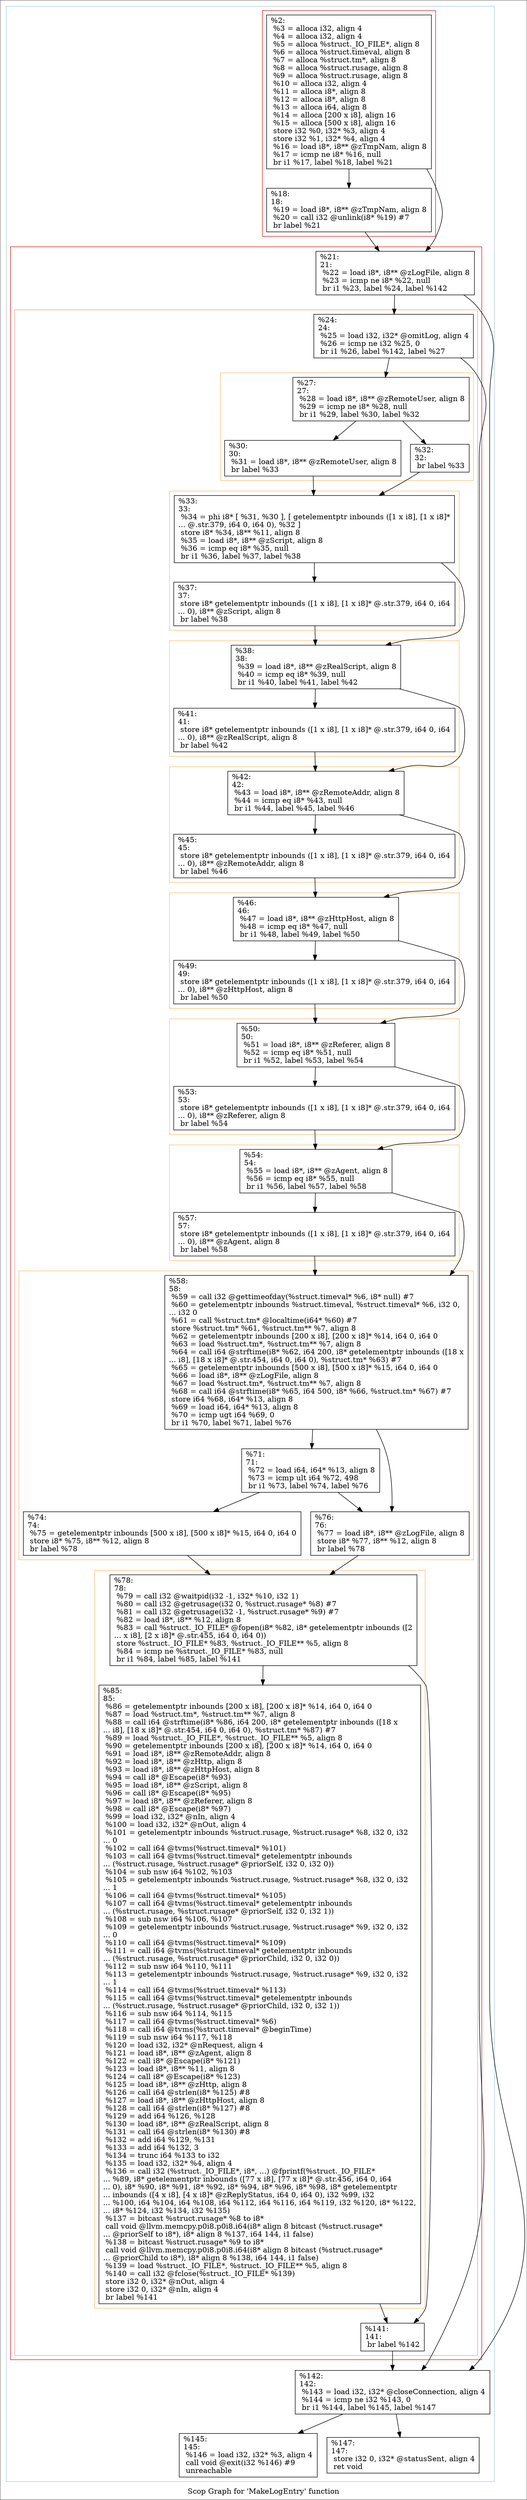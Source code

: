 digraph "Scop Graph for 'MakeLogEntry' function" {
	label="Scop Graph for 'MakeLogEntry' function";

	Node0x1b8c940 [shape=record,label="{%2:\l  %3 = alloca i32, align 4\l  %4 = alloca i32, align 4\l  %5 = alloca %struct._IO_FILE*, align 8\l  %6 = alloca %struct.timeval, align 8\l  %7 = alloca %struct.tm*, align 8\l  %8 = alloca %struct.rusage, align 8\l  %9 = alloca %struct.rusage, align 8\l  %10 = alloca i32, align 4\l  %11 = alloca i8*, align 8\l  %12 = alloca i8*, align 8\l  %13 = alloca i64, align 8\l  %14 = alloca [200 x i8], align 16\l  %15 = alloca [500 x i8], align 16\l  store i32 %0, i32* %3, align 4\l  store i32 %1, i32* %4, align 4\l  %16 = load i8*, i8** @zTmpNam, align 8\l  %17 = icmp ne i8* %16, null\l  br i1 %17, label %18, label %21\l}"];
	Node0x1b8c940 -> Node0x1b58190;
	Node0x1b8c940 -> Node0x1b88fd0;
	Node0x1b58190 [shape=record,label="{%18:\l18:                                               \l  %19 = load i8*, i8** @zTmpNam, align 8\l  %20 = call i32 @unlink(i8* %19) #7\l  br label %21\l}"];
	Node0x1b58190 -> Node0x1b88fd0;
	Node0x1b88fd0 [shape=record,label="{%21:\l21:                                               \l  %22 = load i8*, i8** @zLogFile, align 8\l  %23 = icmp ne i8* %22, null\l  br i1 %23, label %24, label %142\l}"];
	Node0x1b88fd0 -> Node0x1b54780;
	Node0x1b88fd0 -> Node0x1ba7480;
	Node0x1b54780 [shape=record,label="{%24:\l24:                                               \l  %25 = load i32, i32* @omitLog, align 4\l  %26 = icmp ne i32 %25, 0\l  br i1 %26, label %142, label %27\l}"];
	Node0x1b54780 -> Node0x1ba7480;
	Node0x1b54780 -> Node0x1b249b0;
	Node0x1ba7480 [shape=record,label="{%142:\l142:                                              \l  %143 = load i32, i32* @closeConnection, align 4\l  %144 = icmp ne i32 %143, 0\l  br i1 %144, label %145, label %147\l}"];
	Node0x1ba7480 -> Node0x1b39540;
	Node0x1ba7480 -> Node0x1b904e0;
	Node0x1b39540 [shape=record,label="{%145:\l145:                                              \l  %146 = load i32, i32* %3, align 4\l  call void @exit(i32 %146) #9\l  unreachable\l}"];
	Node0x1b904e0 [shape=record,label="{%147:\l147:                                              \l  store i32 0, i32* @statusSent, align 4\l  ret void\l}"];
	Node0x1b249b0 [shape=record,label="{%27:\l27:                                               \l  %28 = load i8*, i8** @zRemoteUser, align 8\l  %29 = icmp ne i8* %28, null\l  br i1 %29, label %30, label %32\l}"];
	Node0x1b249b0 -> Node0x1b91e90;
	Node0x1b249b0 -> Node0x1b1bdb0;
	Node0x1b91e90 [shape=record,label="{%30:\l30:                                               \l  %31 = load i8*, i8** @zRemoteUser, align 8\l  br label %33\l}"];
	Node0x1b91e90 -> Node0x1b83360;
	Node0x1b83360 [shape=record,label="{%33:\l33:                                               \l  %34 = phi i8* [ %31, %30 ], [ getelementptr inbounds ([1 x i8], [1 x i8]*\l... @.str.379, i64 0, i64 0), %32 ]\l  store i8* %34, i8** %11, align 8\l  %35 = load i8*, i8** @zScript, align 8\l  %36 = icmp eq i8* %35, null\l  br i1 %36, label %37, label %38\l}"];
	Node0x1b83360 -> Node0x1b87c10;
	Node0x1b83360 -> Node0x1b9fed0;
	Node0x1b87c10 [shape=record,label="{%37:\l37:                                               \l  store i8* getelementptr inbounds ([1 x i8], [1 x i8]* @.str.379, i64 0, i64\l... 0), i8** @zScript, align 8\l  br label %38\l}"];
	Node0x1b87c10 -> Node0x1b9fed0;
	Node0x1b9fed0 [shape=record,label="{%38:\l38:                                               \l  %39 = load i8*, i8** @zRealScript, align 8\l  %40 = icmp eq i8* %39, null\l  br i1 %40, label %41, label %42\l}"];
	Node0x1b9fed0 -> Node0x1b93e80;
	Node0x1b9fed0 -> Node0x1ba5b50;
	Node0x1b93e80 [shape=record,label="{%41:\l41:                                               \l  store i8* getelementptr inbounds ([1 x i8], [1 x i8]* @.str.379, i64 0, i64\l... 0), i8** @zRealScript, align 8\l  br label %42\l}"];
	Node0x1b93e80 -> Node0x1ba5b50;
	Node0x1ba5b50 [shape=record,label="{%42:\l42:                                               \l  %43 = load i8*, i8** @zRemoteAddr, align 8\l  %44 = icmp eq i8* %43, null\l  br i1 %44, label %45, label %46\l}"];
	Node0x1ba5b50 -> Node0x1b297a0;
	Node0x1ba5b50 -> Node0x1af9cb0;
	Node0x1b297a0 [shape=record,label="{%45:\l45:                                               \l  store i8* getelementptr inbounds ([1 x i8], [1 x i8]* @.str.379, i64 0, i64\l... 0), i8** @zRemoteAddr, align 8\l  br label %46\l}"];
	Node0x1b297a0 -> Node0x1af9cb0;
	Node0x1af9cb0 [shape=record,label="{%46:\l46:                                               \l  %47 = load i8*, i8** @zHttpHost, align 8\l  %48 = icmp eq i8* %47, null\l  br i1 %48, label %49, label %50\l}"];
	Node0x1af9cb0 -> Node0x1b19ca0;
	Node0x1af9cb0 -> Node0x1b9ff50;
	Node0x1b19ca0 [shape=record,label="{%49:\l49:                                               \l  store i8* getelementptr inbounds ([1 x i8], [1 x i8]* @.str.379, i64 0, i64\l... 0), i8** @zHttpHost, align 8\l  br label %50\l}"];
	Node0x1b19ca0 -> Node0x1b9ff50;
	Node0x1b9ff50 [shape=record,label="{%50:\l50:                                               \l  %51 = load i8*, i8** @zReferer, align 8\l  %52 = icmp eq i8* %51, null\l  br i1 %52, label %53, label %54\l}"];
	Node0x1b9ff50 -> Node0x1b8af70;
	Node0x1b9ff50 -> Node0x1b828d0;
	Node0x1b8af70 [shape=record,label="{%53:\l53:                                               \l  store i8* getelementptr inbounds ([1 x i8], [1 x i8]* @.str.379, i64 0, i64\l... 0), i8** @zReferer, align 8\l  br label %54\l}"];
	Node0x1b8af70 -> Node0x1b828d0;
	Node0x1b828d0 [shape=record,label="{%54:\l54:                                               \l  %55 = load i8*, i8** @zAgent, align 8\l  %56 = icmp eq i8* %55, null\l  br i1 %56, label %57, label %58\l}"];
	Node0x1b828d0 -> Node0x1b7f4d0;
	Node0x1b828d0 -> Node0x1b417d0;
	Node0x1b7f4d0 [shape=record,label="{%57:\l57:                                               \l  store i8* getelementptr inbounds ([1 x i8], [1 x i8]* @.str.379, i64 0, i64\l... 0), i8** @zAgent, align 8\l  br label %58\l}"];
	Node0x1b7f4d0 -> Node0x1b417d0;
	Node0x1b417d0 [shape=record,label="{%58:\l58:                                               \l  %59 = call i32 @gettimeofday(%struct.timeval* %6, i8* null) #7\l  %60 = getelementptr inbounds %struct.timeval, %struct.timeval* %6, i32 0,\l... i32 0\l  %61 = call %struct.tm* @localtime(i64* %60) #7\l  store %struct.tm* %61, %struct.tm** %7, align 8\l  %62 = getelementptr inbounds [200 x i8], [200 x i8]* %14, i64 0, i64 0\l  %63 = load %struct.tm*, %struct.tm** %7, align 8\l  %64 = call i64 @strftime(i8* %62, i64 200, i8* getelementptr inbounds ([18 x\l... i8], [18 x i8]* @.str.454, i64 0, i64 0), %struct.tm* %63) #7\l  %65 = getelementptr inbounds [500 x i8], [500 x i8]* %15, i64 0, i64 0\l  %66 = load i8*, i8** @zLogFile, align 8\l  %67 = load %struct.tm*, %struct.tm** %7, align 8\l  %68 = call i64 @strftime(i8* %65, i64 500, i8* %66, %struct.tm* %67) #7\l  store i64 %68, i64* %13, align 8\l  %69 = load i64, i64* %13, align 8\l  %70 = icmp ugt i64 %69, 0\l  br i1 %70, label %71, label %76\l}"];
	Node0x1b417d0 -> Node0x1af8d00;
	Node0x1b417d0 -> Node0x1b976a0;
	Node0x1af8d00 [shape=record,label="{%71:\l71:                                               \l  %72 = load i64, i64* %13, align 8\l  %73 = icmp ult i64 %72, 498\l  br i1 %73, label %74, label %76\l}"];
	Node0x1af8d00 -> Node0x1b3cb00;
	Node0x1af8d00 -> Node0x1b976a0;
	Node0x1b3cb00 [shape=record,label="{%74:\l74:                                               \l  %75 = getelementptr inbounds [500 x i8], [500 x i8]* %15, i64 0, i64 0\l  store i8* %75, i8** %12, align 8\l  br label %78\l}"];
	Node0x1b3cb00 -> Node0x1b31ab0;
	Node0x1b31ab0 [shape=record,label="{%78:\l78:                                               \l  %79 = call i32 @waitpid(i32 -1, i32* %10, i32 1)\l  %80 = call i32 @getrusage(i32 0, %struct.rusage* %8) #7\l  %81 = call i32 @getrusage(i32 -1, %struct.rusage* %9) #7\l  %82 = load i8*, i8** %12, align 8\l  %83 = call %struct._IO_FILE* @fopen(i8* %82, i8* getelementptr inbounds ([2\l... x i8], [2 x i8]* @.str.455, i64 0, i64 0))\l  store %struct._IO_FILE* %83, %struct._IO_FILE** %5, align 8\l  %84 = icmp ne %struct._IO_FILE* %83, null\l  br i1 %84, label %85, label %141\l}"];
	Node0x1b31ab0 -> Node0x1bc15c0;
	Node0x1b31ab0 -> Node0x1ba0850;
	Node0x1bc15c0 [shape=record,label="{%85:\l85:                                               \l  %86 = getelementptr inbounds [200 x i8], [200 x i8]* %14, i64 0, i64 0\l  %87 = load %struct.tm*, %struct.tm** %7, align 8\l  %88 = call i64 @strftime(i8* %86, i64 200, i8* getelementptr inbounds ([18 x\l... i8], [18 x i8]* @.str.454, i64 0, i64 0), %struct.tm* %87) #7\l  %89 = load %struct._IO_FILE*, %struct._IO_FILE** %5, align 8\l  %90 = getelementptr inbounds [200 x i8], [200 x i8]* %14, i64 0, i64 0\l  %91 = load i8*, i8** @zRemoteAddr, align 8\l  %92 = load i8*, i8** @zHttp, align 8\l  %93 = load i8*, i8** @zHttpHost, align 8\l  %94 = call i8* @Escape(i8* %93)\l  %95 = load i8*, i8** @zScript, align 8\l  %96 = call i8* @Escape(i8* %95)\l  %97 = load i8*, i8** @zReferer, align 8\l  %98 = call i8* @Escape(i8* %97)\l  %99 = load i32, i32* @nIn, align 4\l  %100 = load i32, i32* @nOut, align 4\l  %101 = getelementptr inbounds %struct.rusage, %struct.rusage* %8, i32 0, i32\l... 0\l  %102 = call i64 @tvms(%struct.timeval* %101)\l  %103 = call i64 @tvms(%struct.timeval* getelementptr inbounds\l... (%struct.rusage, %struct.rusage* @priorSelf, i32 0, i32 0))\l  %104 = sub nsw i64 %102, %103\l  %105 = getelementptr inbounds %struct.rusage, %struct.rusage* %8, i32 0, i32\l... 1\l  %106 = call i64 @tvms(%struct.timeval* %105)\l  %107 = call i64 @tvms(%struct.timeval* getelementptr inbounds\l... (%struct.rusage, %struct.rusage* @priorSelf, i32 0, i32 1))\l  %108 = sub nsw i64 %106, %107\l  %109 = getelementptr inbounds %struct.rusage, %struct.rusage* %9, i32 0, i32\l... 0\l  %110 = call i64 @tvms(%struct.timeval* %109)\l  %111 = call i64 @tvms(%struct.timeval* getelementptr inbounds\l... (%struct.rusage, %struct.rusage* @priorChild, i32 0, i32 0))\l  %112 = sub nsw i64 %110, %111\l  %113 = getelementptr inbounds %struct.rusage, %struct.rusage* %9, i32 0, i32\l... 1\l  %114 = call i64 @tvms(%struct.timeval* %113)\l  %115 = call i64 @tvms(%struct.timeval* getelementptr inbounds\l... (%struct.rusage, %struct.rusage* @priorChild, i32 0, i32 1))\l  %116 = sub nsw i64 %114, %115\l  %117 = call i64 @tvms(%struct.timeval* %6)\l  %118 = call i64 @tvms(%struct.timeval* @beginTime)\l  %119 = sub nsw i64 %117, %118\l  %120 = load i32, i32* @nRequest, align 4\l  %121 = load i8*, i8** @zAgent, align 8\l  %122 = call i8* @Escape(i8* %121)\l  %123 = load i8*, i8** %11, align 8\l  %124 = call i8* @Escape(i8* %123)\l  %125 = load i8*, i8** @zHttp, align 8\l  %126 = call i64 @strlen(i8* %125) #8\l  %127 = load i8*, i8** @zHttpHost, align 8\l  %128 = call i64 @strlen(i8* %127) #8\l  %129 = add i64 %126, %128\l  %130 = load i8*, i8** @zRealScript, align 8\l  %131 = call i64 @strlen(i8* %130) #8\l  %132 = add i64 %129, %131\l  %133 = add i64 %132, 3\l  %134 = trunc i64 %133 to i32\l  %135 = load i32, i32* %4, align 4\l  %136 = call i32 (%struct._IO_FILE*, i8*, ...) @fprintf(%struct._IO_FILE*\l... %89, i8* getelementptr inbounds ([77 x i8], [77 x i8]* @.str.456, i64 0, i64\l... 0), i8* %90, i8* %91, i8* %92, i8* %94, i8* %96, i8* %98, i8* getelementptr\l... inbounds ([4 x i8], [4 x i8]* @zReplyStatus, i64 0, i64 0), i32 %99, i32\l... %100, i64 %104, i64 %108, i64 %112, i64 %116, i64 %119, i32 %120, i8* %122,\l... i8* %124, i32 %134, i32 %135)\l  %137 = bitcast %struct.rusage* %8 to i8*\l  call void @llvm.memcpy.p0i8.p0i8.i64(i8* align 8 bitcast (%struct.rusage*\l... @priorSelf to i8*), i8* align 8 %137, i64 144, i1 false)\l  %138 = bitcast %struct.rusage* %9 to i8*\l  call void @llvm.memcpy.p0i8.p0i8.i64(i8* align 8 bitcast (%struct.rusage*\l... @priorChild to i8*), i8* align 8 %138, i64 144, i1 false)\l  %139 = load %struct._IO_FILE*, %struct._IO_FILE** %5, align 8\l  %140 = call i32 @fclose(%struct._IO_FILE* %139)\l  store i32 0, i32* @nOut, align 4\l  store i32 0, i32* @nIn, align 4\l  br label %141\l}"];
	Node0x1bc15c0 -> Node0x1ba0850;
	Node0x1ba0850 [shape=record,label="{%141:\l141:                                              \l  br label %142\l}"];
	Node0x1ba0850 -> Node0x1ba7480;
	Node0x1b976a0 [shape=record,label="{%76:\l76:                                               \l  %77 = load i8*, i8** @zLogFile, align 8\l  store i8* %77, i8** %12, align 8\l  br label %78\l}"];
	Node0x1b976a0 -> Node0x1b31ab0;
	Node0x1b1bdb0 [shape=record,label="{%32:\l32:                                               \l  br label %33\l}"];
	Node0x1b1bdb0 -> Node0x1b83360;
	colorscheme = "paired12"
        subgraph cluster_0x1c2c1c0 {
          label = "";
          style = solid;
          color = 1
          subgraph cluster_0x1b0dcc0 {
            label = "";
            style = solid;
            color = 6
            Node0x1b8c940;
            Node0x1b58190;
          }
          subgraph cluster_0x1b0dc40 {
            label = "";
            style = solid;
            color = 6
            subgraph cluster_0x1badbc0 {
              label = "";
              style = solid;
              color = 5
              subgraph cluster_0x1badb40 {
                label = "";
                style = solid;
                color = 7
                Node0x1b249b0;
                Node0x1b91e90;
                Node0x1b1bdb0;
              }
              subgraph cluster_0x1bbf1a0 {
                label = "";
                style = solid;
                color = 7
                Node0x1b83360;
                Node0x1b87c10;
              }
              subgraph cluster_0x1bbf120 {
                label = "";
                style = solid;
                color = 7
                Node0x1b9fed0;
                Node0x1b93e80;
              }
              subgraph cluster_0x1be1a10 {
                label = "";
                style = solid;
                color = 7
                Node0x1ba5b50;
                Node0x1b297a0;
              }
              subgraph cluster_0x1c00e50 {
                label = "";
                style = solid;
                color = 7
                Node0x1af9cb0;
                Node0x1b19ca0;
              }
              subgraph cluster_0x1c00dd0 {
                label = "";
                style = solid;
                color = 7
                Node0x1b9ff50;
                Node0x1b8af70;
              }
              subgraph cluster_0x1c00ed0 {
                label = "";
                style = solid;
                color = 7
                Node0x1b828d0;
                Node0x1b7f4d0;
              }
              subgraph cluster_0x1c2c660 {
                label = "";
                style = solid;
                color = 7
                Node0x1b417d0;
                Node0x1af8d00;
                Node0x1b3cb00;
                Node0x1b976a0;
              }
              subgraph cluster_0x1c00cd0 {
                label = "";
                style = solid;
                color = 7
                Node0x1b31ab0;
                Node0x1bc15c0;
              }
              Node0x1b54780;
              Node0x1ba0850;
            }
            Node0x1b88fd0;
          }
          Node0x1ba7480;
          Node0x1b39540;
          Node0x1b904e0;
        }
}

